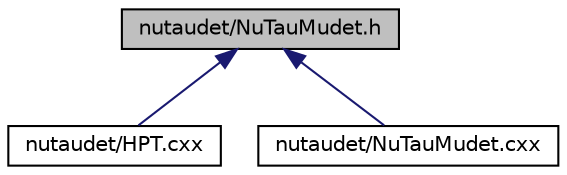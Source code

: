 digraph "nutaudet/NuTauMudet.h"
{
 // LATEX_PDF_SIZE
  edge [fontname="Helvetica",fontsize="10",labelfontname="Helvetica",labelfontsize="10"];
  node [fontname="Helvetica",fontsize="10",shape=record];
  Node1 [label="nutaudet/NuTauMudet.h",height=0.2,width=0.4,color="black", fillcolor="grey75", style="filled", fontcolor="black",tooltip=" "];
  Node1 -> Node2 [dir="back",color="midnightblue",fontsize="10",style="solid",fontname="Helvetica"];
  Node2 [label="nutaudet/HPT.cxx",height=0.2,width=0.4,color="black", fillcolor="white", style="filled",URL="$HPT_8cxx.html",tooltip=" "];
  Node1 -> Node3 [dir="back",color="midnightblue",fontsize="10",style="solid",fontname="Helvetica"];
  Node3 [label="nutaudet/NuTauMudet.cxx",height=0.2,width=0.4,color="black", fillcolor="white", style="filled",URL="$NuTauMudet_8cxx.html",tooltip=" "];
}
